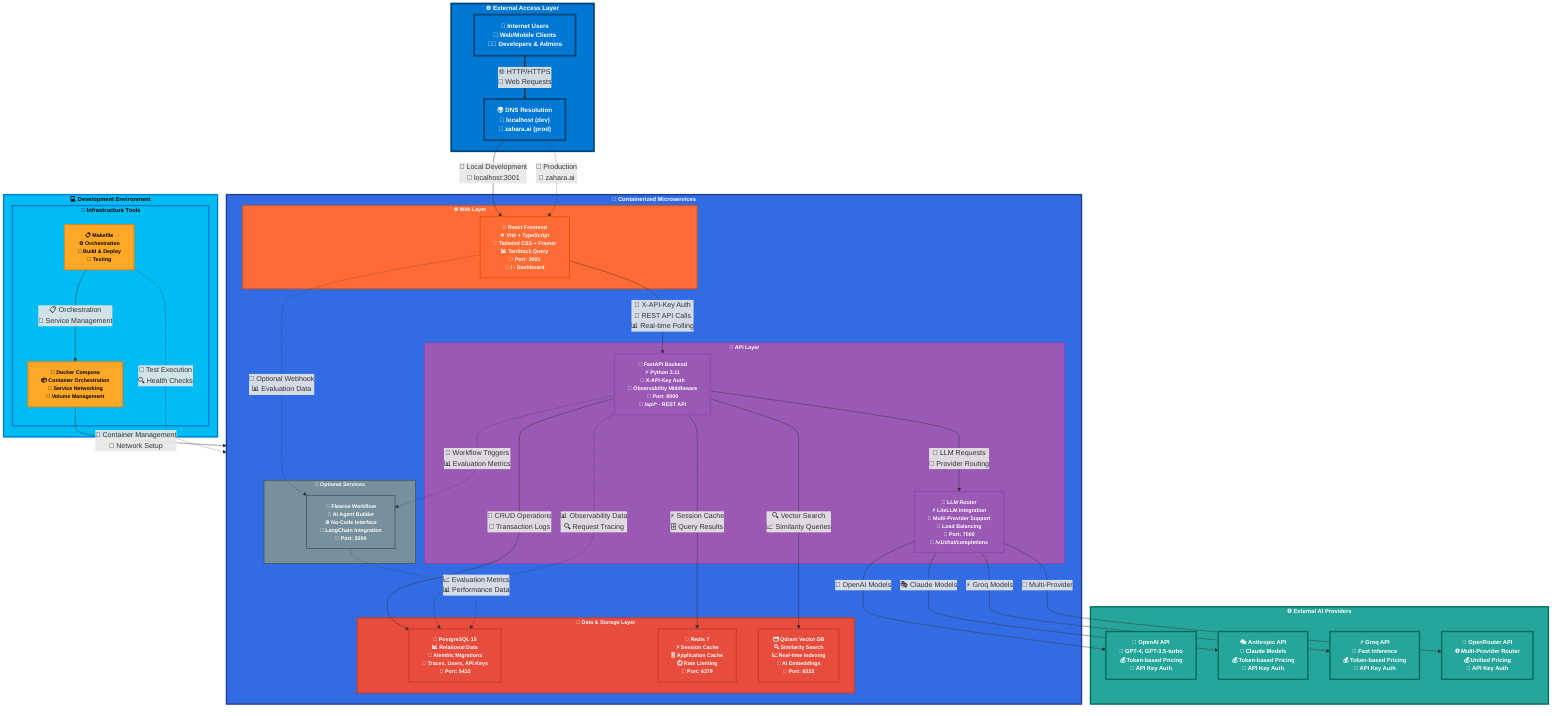 graph TD
    %% External Users and Access Layer
    subgraph EXT ["🌐 External Access Layer"]
        USERS["👥 Internet Users<br/>📱 Web/Mobile Clients<br/>🧑‍💻 Developers & Admins"]
        DNS["🌍 DNS Resolution<br/>📍 localhost (dev)<br/>🔢 zahara.ai (prod)"]
    end

    %% Development Environment
    subgraph DEV_ENV ["💻 Development Environment"]
        direction TB
        subgraph INFRA_TOOLS ["🔧 Infrastructure Tools"]
            MAKEFILE["📋 Makefile<br/>⚙️ Orchestration<br/>🚀 Build & Deploy<br/>🧪 Testing"]
            DOCKER_COMPOSE["🐳 Docker Compose<br/>📦 Container Orchestration<br/>🔗 Service Networking<br/>💾 Volume Management"]
        end
    end

    %% Docker Container Services
    subgraph SERVICES ["🐳 Containerized Microservices"]
        direction TB

        subgraph WEB_LAYER ["🌐 Web Layer"]
            FRONTEND["📱 React Frontend<br/>⚛️ Vite + TypeScript<br/>🎨 Tailwind CSS + Framer<br/>📊 TanStack Query<br/>🔗 Port: 3001<br/>📍 / - Dashboard"]
        end

        subgraph API_LAYER ["🚀 API Layer"]
            API_SERVICE["🤖 FastAPI Backend<br/>⚡ Python 3.11<br/>🔐 X-API-Key Auth<br/>📡 Observability Middleware<br/>🔗 Port: 8000<br/>📍 /api/* - REST API"]
            ROUTER_SERVICE["🧠 LLM Router<br/>⚡ LiteLLM Integration<br/>🤖 Multi-Provider Support<br/>🔄 Load Balancing<br/>🔗 Port: 7000<br/>📍 /v1/chat/completions"]
        end

        subgraph DATA_LAYER ["💾 Data & Storage Layer"]
            POSTGRES["🐘 PostgreSQL 15<br/>📊 Relational Data<br/>🔄 Alembic Migrations<br/>💾 Traces, Users, API Keys<br/>🔗 Port: 5432"]
            REDIS["🔴 Redis 7<br/>⚡ Session Cache<br/>🗄️ Application Cache<br/>⏱️ Rate Limiting<br/>🔗 Port: 6379"]
            QDRANT["🗂️ Qdrant Vector DB<br/>🔍 Similarity Search<br/>📈 Real-time Indexing<br/>🤖 AI Embeddings<br/>🔗 Port: 6333"]
        end

        subgraph OPTIONAL_SERVICES ["🔧 Optional Services"]
            FLOWISE["🎨 Flowise Workflow<br/>🔄 AI Agent Builder<br/>⚙️ No-Code Interface<br/>🤖 LangChain Integration<br/>🔗 Port: 3000"]
        end
    end

    %% External LLM Providers
    subgraph EXTERNAL_APIS ["🌐 External AI Providers"]
        OPENAI["🎯 OpenAI API<br/>🧠 GPT-4, GPT-3.5-turbo<br/>💰 Token-based Pricing<br/>🔐 API Key Auth"]
        ANTHROPIC["🎭 Anthropic API<br/>🧠 Claude Models<br/>💰 Token-based Pricing<br/>🔐 API Key Auth"]
        GROQ["⚡ Groq API<br/>🧠 Fast Inference<br/>💰 Token-based Pricing<br/>🔐 API Key Auth"]
        OPENROUTER["🔀 OpenRouter API<br/>🌐 Multi-Provider Router<br/>💰 Unified Pricing<br/>🔐 API Key Auth"]
    end

    %% Connection Flows

    %% User Access Flow
    USERS ==>|"🌐 HTTP/HTTPS<br/>📱 Web Requests"| DNS
    DNS -->|"🔗 Local Development<br/>📍 localhost:3001"| FRONTEND
    DNS -.->|"🔗 Production<br/>📍 zahara.ai"| FRONTEND

    %% Frontend to Backend Flow
    FRONTEND -->|"🔐 X-API-Key Auth<br/>📡 REST API Calls<br/>📊 Real-time Polling"| API_SERVICE
    FRONTEND -.->|"🔄 Optional Webhook<br/>📊 Evaluation Data"| FLOWISE

    %% API Service Data Flow
    API_SERVICE -->|"💾 CRUD Operations<br/>🔄 Transaction Logs"| POSTGRES
    API_SERVICE -->|"⚡ Session Cache<br/>🗄️ Query Results"| REDIS
    API_SERVICE -->|"🔍 Vector Search<br/>📈 Similarity Queries"| QDRANT
    API_SERVICE -.->|"🎨 Workflow Triggers<br/>📊 Evaluation Metrics"| FLOWISE

    %% Router Service Flow
    API_SERVICE -->|"🤖 LLM Requests<br/>🔄 Provider Routing"| ROUTER_SERVICE
    ROUTER_SERVICE -->|"🎯 OpenAI Models"| OPENAI
    ROUTER_SERVICE -->|"🎭 Claude Models"| ANTHROPIC
    ROUTER_SERVICE -->|"⚡ Groq Models"| GROQ
    ROUTER_SERVICE -->|"🔀 Multi-Provider"| OPENROUTER

    %% Development Tools Flow
    MAKEFILE -->|"📋 Orchestration<br/>🚀 Service Management"| DOCKER_COMPOSE
    DOCKER_COMPOSE -->|"🐳 Container Management<br/>🔗 Network Setup"| SERVICES
    MAKEFILE -.->|"🧪 Test Execution<br/>🔍 Health Checks"| SERVICES

    %% Database Relationships
    API_SERVICE -.->|"📊 Observability Data<br/>🔍 Request Tracing"| POSTGRES
    FLOWISE -.->|"📈 Evaluation Metrics<br/>📊 Performance Data"| POSTGRES

    %% Professional Color Scheme for Zahara.ai
    classDef external fill:#0078d4,stroke:#004578,stroke-width:4px,color:#ffffff,font-weight:bold,font-size:14px
    classDef development fill:#00bcf2,stroke:#0078d4,stroke-width:3px,color:#000000,font-weight:bold,font-size:13px
    classDef services fill:#326ce5,stroke:#1e3a8a,stroke-width:3px,color:#ffffff,font-weight:bold,font-size:13px
    classDef webLayer fill:#ff6b35,stroke:#e55100,stroke-width:2px,color:#ffffff,font-weight:600,font-size:12px
    classDef apiLayer fill:#9b59b6,stroke:#8e44ad,stroke-width:2px,color:#ffffff,font-weight:600,font-size:12px
    classDef dataLayer fill:#e74c3c,stroke:#c0392b,stroke-width:2px,color:#ffffff,font-weight:600,font-size:12px
    classDef optional fill:#78909c,stroke:#455a64,stroke-width:2px,color:#ffffff,font-weight:600,font-size:12px
    classDef externalAPIs fill:#26a69a,stroke:#00695c,stroke-width:3px,color:#ffffff,font-weight:bold,font-size:13px
    classDef infrastructure fill:#ffa726,stroke:#f57c00,stroke-width:2px,color:#000000,font-weight:600,font-size:12px

    %% Apply Class Styling
    class EXT,USERS,DNS external
    class DEV_ENV,INFRA_TOOLS development
    class SERVICES services
    class WEB_LAYER,FRONTEND webLayer
    class API_LAYER,API_SERVICE,ROUTER_SERVICE apiLayer
    class DATA_LAYER,POSTGRES,REDIS,QDRANT dataLayer
    class OPTIONAL_SERVICES,FLOWISE optional
    class EXTERNAL_APIS,OPENAI,ANTHROPIC,GROQ,OPENROUTER externalAPIs
    class MAKEFILE,DOCKER_COMPOSE infrastructure